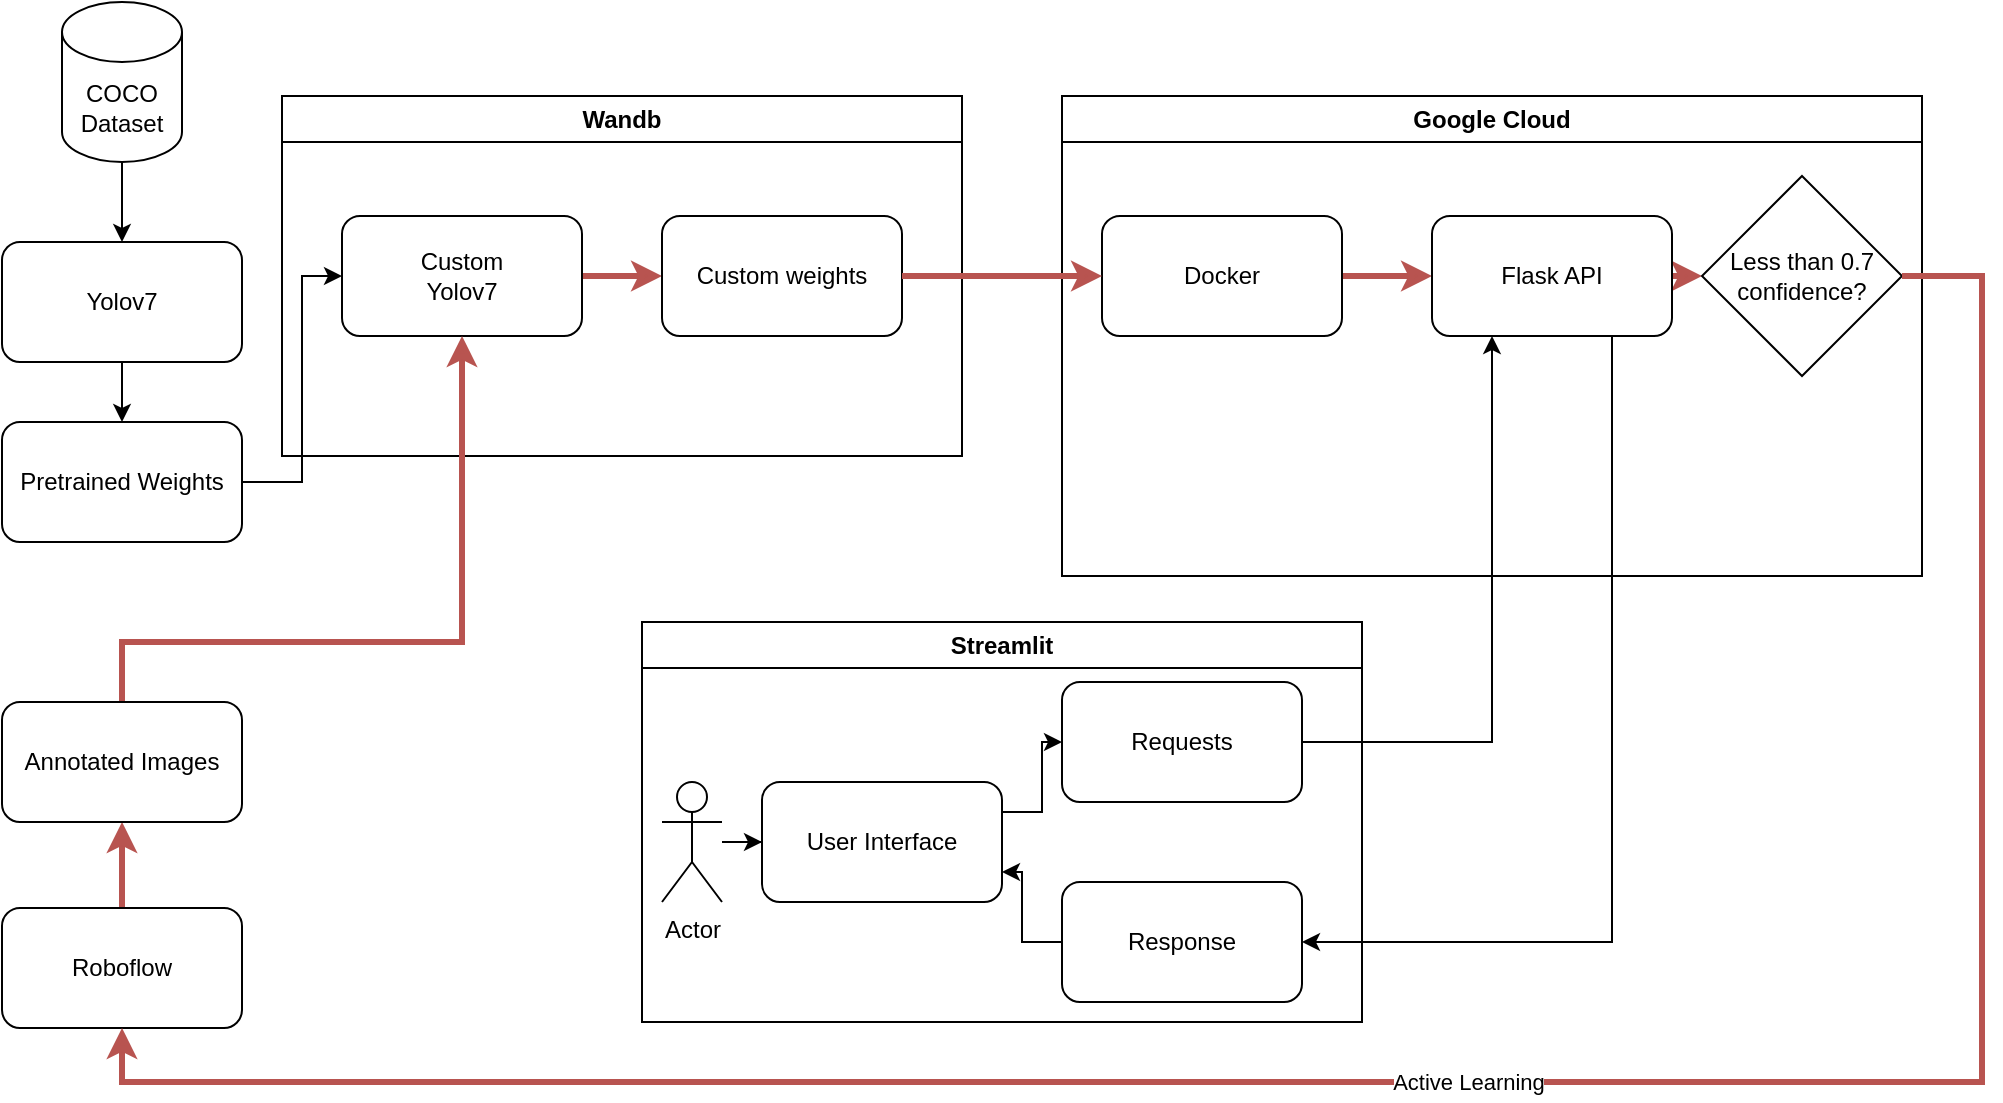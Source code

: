 <mxfile version="20.5.3" type="device"><diagram id="e-q-pkw4xoV3jm3YYyJV" name="Page-1"><mxGraphModel dx="1307" dy="2238" grid="1" gridSize="10" guides="1" tooltips="1" connect="1" arrows="1" fold="1" page="1" pageScale="1" pageWidth="1169" pageHeight="827" math="0" shadow="0"><root><mxCell id="0"/><mxCell id="1" parent="0"/><mxCell id="RsLU6H0BcovI3B4lmXaN-4" style="edgeStyle=orthogonalEdgeStyle;rounded=0;orthogonalLoop=1;jettySize=auto;html=1;exitX=0.5;exitY=1;exitDx=0;exitDy=0;exitPerimeter=0;entryX=0.5;entryY=0;entryDx=0;entryDy=0;" parent="1" source="RsLU6H0BcovI3B4lmXaN-1" target="RsLU6H0BcovI3B4lmXaN-2" edge="1"><mxGeometry relative="1" as="geometry"/></mxCell><mxCell id="RsLU6H0BcovI3B4lmXaN-1" value="COCO&lt;br&gt;Dataset" style="shape=cylinder3;whiteSpace=wrap;html=1;boundedLbl=1;backgroundOutline=1;size=15;" parent="1" vertex="1"><mxGeometry x="90" y="-600" width="60" height="80" as="geometry"/></mxCell><mxCell id="RsLU6H0BcovI3B4lmXaN-5" style="edgeStyle=orthogonalEdgeStyle;rounded=0;orthogonalLoop=1;jettySize=auto;html=1;exitX=0.5;exitY=1;exitDx=0;exitDy=0;" parent="1" source="RsLU6H0BcovI3B4lmXaN-2" target="RsLU6H0BcovI3B4lmXaN-3" edge="1"><mxGeometry relative="1" as="geometry"/></mxCell><mxCell id="RsLU6H0BcovI3B4lmXaN-2" value="Yolov7" style="rounded=1;whiteSpace=wrap;html=1;" parent="1" vertex="1"><mxGeometry x="60" y="-480" width="120" height="60" as="geometry"/></mxCell><mxCell id="kCZnsQnKnVyD9FbVEkoO-1" style="edgeStyle=orthogonalEdgeStyle;rounded=0;orthogonalLoop=1;jettySize=auto;html=1;entryX=0;entryY=0.5;entryDx=0;entryDy=0;" edge="1" parent="1" source="RsLU6H0BcovI3B4lmXaN-3" target="RsLU6H0BcovI3B4lmXaN-9"><mxGeometry relative="1" as="geometry"><Array as="points"><mxPoint x="210" y="-360"/><mxPoint x="210" y="-463"/></Array></mxGeometry></mxCell><mxCell id="RsLU6H0BcovI3B4lmXaN-3" value="Pretrained Weights" style="rounded=1;whiteSpace=wrap;html=1;" parent="1" vertex="1"><mxGeometry x="60" y="-390" width="120" height="60" as="geometry"/></mxCell><mxCell id="RsLU6H0BcovI3B4lmXaN-6" value="Wandb" style="swimlane;whiteSpace=wrap;html=1;" parent="1" vertex="1"><mxGeometry x="200" y="-553" width="340" height="180" as="geometry"><mxRectangle x="190" y="-810" width="140" height="30" as="alternateBounds"/></mxGeometry></mxCell><mxCell id="RsLU6H0BcovI3B4lmXaN-14" style="edgeStyle=orthogonalEdgeStyle;rounded=0;orthogonalLoop=1;jettySize=auto;html=1;entryX=0;entryY=0.5;entryDx=0;entryDy=0;fillColor=#f8cecc;strokeColor=#b85450;strokeWidth=3;" parent="RsLU6H0BcovI3B4lmXaN-6" source="RsLU6H0BcovI3B4lmXaN-9" target="RsLU6H0BcovI3B4lmXaN-13" edge="1"><mxGeometry relative="1" as="geometry"/></mxCell><mxCell id="RsLU6H0BcovI3B4lmXaN-9" value="Custom&lt;br&gt;Yolov7" style="rounded=1;whiteSpace=wrap;html=1;" parent="RsLU6H0BcovI3B4lmXaN-6" vertex="1"><mxGeometry x="30" y="60" width="120" height="60" as="geometry"/></mxCell><mxCell id="RsLU6H0BcovI3B4lmXaN-13" value="Custom weights" style="rounded=1;whiteSpace=wrap;html=1;" parent="RsLU6H0BcovI3B4lmXaN-6" vertex="1"><mxGeometry x="190" y="60" width="120" height="60" as="geometry"/></mxCell><mxCell id="RsLU6H0BcovI3B4lmXaN-10" style="edgeStyle=orthogonalEdgeStyle;rounded=0;orthogonalLoop=1;jettySize=auto;html=1;entryX=0.5;entryY=1;entryDx=0;entryDy=0;fillColor=#f8cecc;strokeColor=#b85450;strokeWidth=3;" parent="1" source="RsLU6H0BcovI3B4lmXaN-7" target="RsLU6H0BcovI3B4lmXaN-8" edge="1"><mxGeometry relative="1" as="geometry"/></mxCell><mxCell id="RsLU6H0BcovI3B4lmXaN-7" value="Roboflow" style="rounded=1;whiteSpace=wrap;html=1;" parent="1" vertex="1"><mxGeometry x="60" y="-147" width="120" height="60" as="geometry"/></mxCell><mxCell id="kCZnsQnKnVyD9FbVEkoO-2" style="edgeStyle=orthogonalEdgeStyle;rounded=0;orthogonalLoop=1;jettySize=auto;html=1;exitX=0.5;exitY=0;exitDx=0;exitDy=0;fillColor=#f8cecc;strokeColor=#B85450;strokeWidth=3;" edge="1" parent="1" source="RsLU6H0BcovI3B4lmXaN-8" target="RsLU6H0BcovI3B4lmXaN-9"><mxGeometry relative="1" as="geometry"><Array as="points"><mxPoint x="120" y="-280"/><mxPoint x="290" y="-280"/></Array></mxGeometry></mxCell><mxCell id="RsLU6H0BcovI3B4lmXaN-8" value="Annotated Images" style="rounded=1;whiteSpace=wrap;html=1;" parent="1" vertex="1"><mxGeometry x="60" y="-250" width="120" height="60" as="geometry"/></mxCell><mxCell id="RsLU6H0BcovI3B4lmXaN-20" value="Google Cloud" style="swimlane;whiteSpace=wrap;html=1;" parent="1" vertex="1"><mxGeometry x="590" y="-553" width="430" height="240" as="geometry"><mxRectangle x="190" y="-810" width="140" height="30" as="alternateBounds"/></mxGeometry></mxCell><mxCell id="RsLU6H0BcovI3B4lmXaN-32" style="edgeStyle=orthogonalEdgeStyle;rounded=0;orthogonalLoop=1;jettySize=auto;html=1;fillColor=#f8cecc;strokeColor=#b85450;strokeWidth=3;" parent="RsLU6H0BcovI3B4lmXaN-20" source="RsLU6H0BcovI3B4lmXaN-29" target="RsLU6H0BcovI3B4lmXaN-30" edge="1"><mxGeometry relative="1" as="geometry"/></mxCell><mxCell id="RsLU6H0BcovI3B4lmXaN-29" value="Docker" style="rounded=1;whiteSpace=wrap;html=1;" parent="RsLU6H0BcovI3B4lmXaN-20" vertex="1"><mxGeometry x="20" y="60" width="120" height="60" as="geometry"/></mxCell><mxCell id="RsLU6H0BcovI3B4lmXaN-68" style="edgeStyle=orthogonalEdgeStyle;rounded=0;orthogonalLoop=1;jettySize=auto;html=1;exitX=1;exitY=0.5;exitDx=0;exitDy=0;entryX=0;entryY=0.5;entryDx=0;entryDy=0;fillColor=#f8cecc;strokeColor=#b85450;strokeWidth=3;" parent="RsLU6H0BcovI3B4lmXaN-20" source="RsLU6H0BcovI3B4lmXaN-30" target="RsLU6H0BcovI3B4lmXaN-56" edge="1"><mxGeometry relative="1" as="geometry"/></mxCell><mxCell id="RsLU6H0BcovI3B4lmXaN-30" value="Flask API" style="rounded=1;whiteSpace=wrap;html=1;" parent="RsLU6H0BcovI3B4lmXaN-20" vertex="1"><mxGeometry x="185" y="60" width="120" height="60" as="geometry"/></mxCell><mxCell id="RsLU6H0BcovI3B4lmXaN-56" value="Less than 0.7 confidence?" style="rhombus;whiteSpace=wrap;html=1;" parent="RsLU6H0BcovI3B4lmXaN-20" vertex="1"><mxGeometry x="320" y="40" width="100" height="100" as="geometry"/></mxCell><mxCell id="RsLU6H0BcovI3B4lmXaN-36" value="Streamlit" style="swimlane;whiteSpace=wrap;html=1;" parent="1" vertex="1"><mxGeometry x="380" y="-290" width="360" height="200" as="geometry"/></mxCell><mxCell id="RsLU6H0BcovI3B4lmXaN-61" style="edgeStyle=orthogonalEdgeStyle;rounded=0;orthogonalLoop=1;jettySize=auto;html=1;exitX=1;exitY=0.25;exitDx=0;exitDy=0;" parent="RsLU6H0BcovI3B4lmXaN-36" source="RsLU6H0BcovI3B4lmXaN-33" target="RsLU6H0BcovI3B4lmXaN-38" edge="1"><mxGeometry relative="1" as="geometry"/></mxCell><mxCell id="RsLU6H0BcovI3B4lmXaN-33" value="User Interface" style="rounded=1;whiteSpace=wrap;html=1;" parent="RsLU6H0BcovI3B4lmXaN-36" vertex="1"><mxGeometry x="60" y="80" width="120" height="60" as="geometry"/></mxCell><mxCell id="RsLU6H0BcovI3B4lmXaN-60" style="edgeStyle=orthogonalEdgeStyle;rounded=0;orthogonalLoop=1;jettySize=auto;html=1;" parent="RsLU6H0BcovI3B4lmXaN-36" source="RsLU6H0BcovI3B4lmXaN-37" target="RsLU6H0BcovI3B4lmXaN-33" edge="1"><mxGeometry relative="1" as="geometry"/></mxCell><mxCell id="RsLU6H0BcovI3B4lmXaN-37" value="Actor" style="shape=umlActor;verticalLabelPosition=bottom;verticalAlign=top;html=1;outlineConnect=0;" parent="RsLU6H0BcovI3B4lmXaN-36" vertex="1"><mxGeometry x="10" y="80" width="30" height="60" as="geometry"/></mxCell><mxCell id="RsLU6H0BcovI3B4lmXaN-38" value="Requests" style="rounded=1;whiteSpace=wrap;html=1;" parent="RsLU6H0BcovI3B4lmXaN-36" vertex="1"><mxGeometry x="210" y="30" width="120" height="60" as="geometry"/></mxCell><mxCell id="RsLU6H0BcovI3B4lmXaN-63" style="edgeStyle=orthogonalEdgeStyle;rounded=0;orthogonalLoop=1;jettySize=auto;html=1;exitX=0;exitY=0.5;exitDx=0;exitDy=0;entryX=1;entryY=0.75;entryDx=0;entryDy=0;" parent="RsLU6H0BcovI3B4lmXaN-36" source="RsLU6H0BcovI3B4lmXaN-39" target="RsLU6H0BcovI3B4lmXaN-33" edge="1"><mxGeometry relative="1" as="geometry"/></mxCell><mxCell id="RsLU6H0BcovI3B4lmXaN-39" value="Response" style="rounded=1;whiteSpace=wrap;html=1;" parent="RsLU6H0BcovI3B4lmXaN-36" vertex="1"><mxGeometry x="210" y="130" width="120" height="60" as="geometry"/></mxCell><mxCell id="RsLU6H0BcovI3B4lmXaN-64" style="edgeStyle=orthogonalEdgeStyle;rounded=0;orthogonalLoop=1;jettySize=auto;html=1;entryX=0.25;entryY=1;entryDx=0;entryDy=0;fillColor=#f8cecc;strokeColor=#000000;" parent="1" source="RsLU6H0BcovI3B4lmXaN-38" target="RsLU6H0BcovI3B4lmXaN-30" edge="1"><mxGeometry relative="1" as="geometry"/></mxCell><mxCell id="RsLU6H0BcovI3B4lmXaN-67" style="edgeStyle=orthogonalEdgeStyle;rounded=0;orthogonalLoop=1;jettySize=auto;html=1;exitX=0.75;exitY=1;exitDx=0;exitDy=0;entryX=1;entryY=0.5;entryDx=0;entryDy=0;fillColor=#f8cecc;strokeColor=#000000;" parent="1" source="RsLU6H0BcovI3B4lmXaN-30" target="RsLU6H0BcovI3B4lmXaN-39" edge="1"><mxGeometry relative="1" as="geometry"/></mxCell><mxCell id="RsLU6H0BcovI3B4lmXaN-69" value="Active Learning" style="edgeStyle=orthogonalEdgeStyle;rounded=0;orthogonalLoop=1;jettySize=auto;html=1;entryX=0.5;entryY=1;entryDx=0;entryDy=0;fillColor=#f8cecc;strokeColor=#b85450;strokeWidth=3;" parent="1" source="RsLU6H0BcovI3B4lmXaN-56" target="RsLU6H0BcovI3B4lmXaN-7" edge="1"><mxGeometry relative="1" as="geometry"><Array as="points"><mxPoint x="1050" y="-463"/><mxPoint x="1050" y="-60"/><mxPoint x="120" y="-60"/></Array></mxGeometry></mxCell><mxCell id="Z3a5b2BjKgIBbcdFhVgN-1" style="edgeStyle=orthogonalEdgeStyle;rounded=0;orthogonalLoop=1;jettySize=auto;html=1;fillColor=#f8cecc;strokeColor=#b85450;strokeWidth=3;" parent="1" source="RsLU6H0BcovI3B4lmXaN-13" target="RsLU6H0BcovI3B4lmXaN-29" edge="1"><mxGeometry relative="1" as="geometry"/></mxCell></root></mxGraphModel></diagram></mxfile>